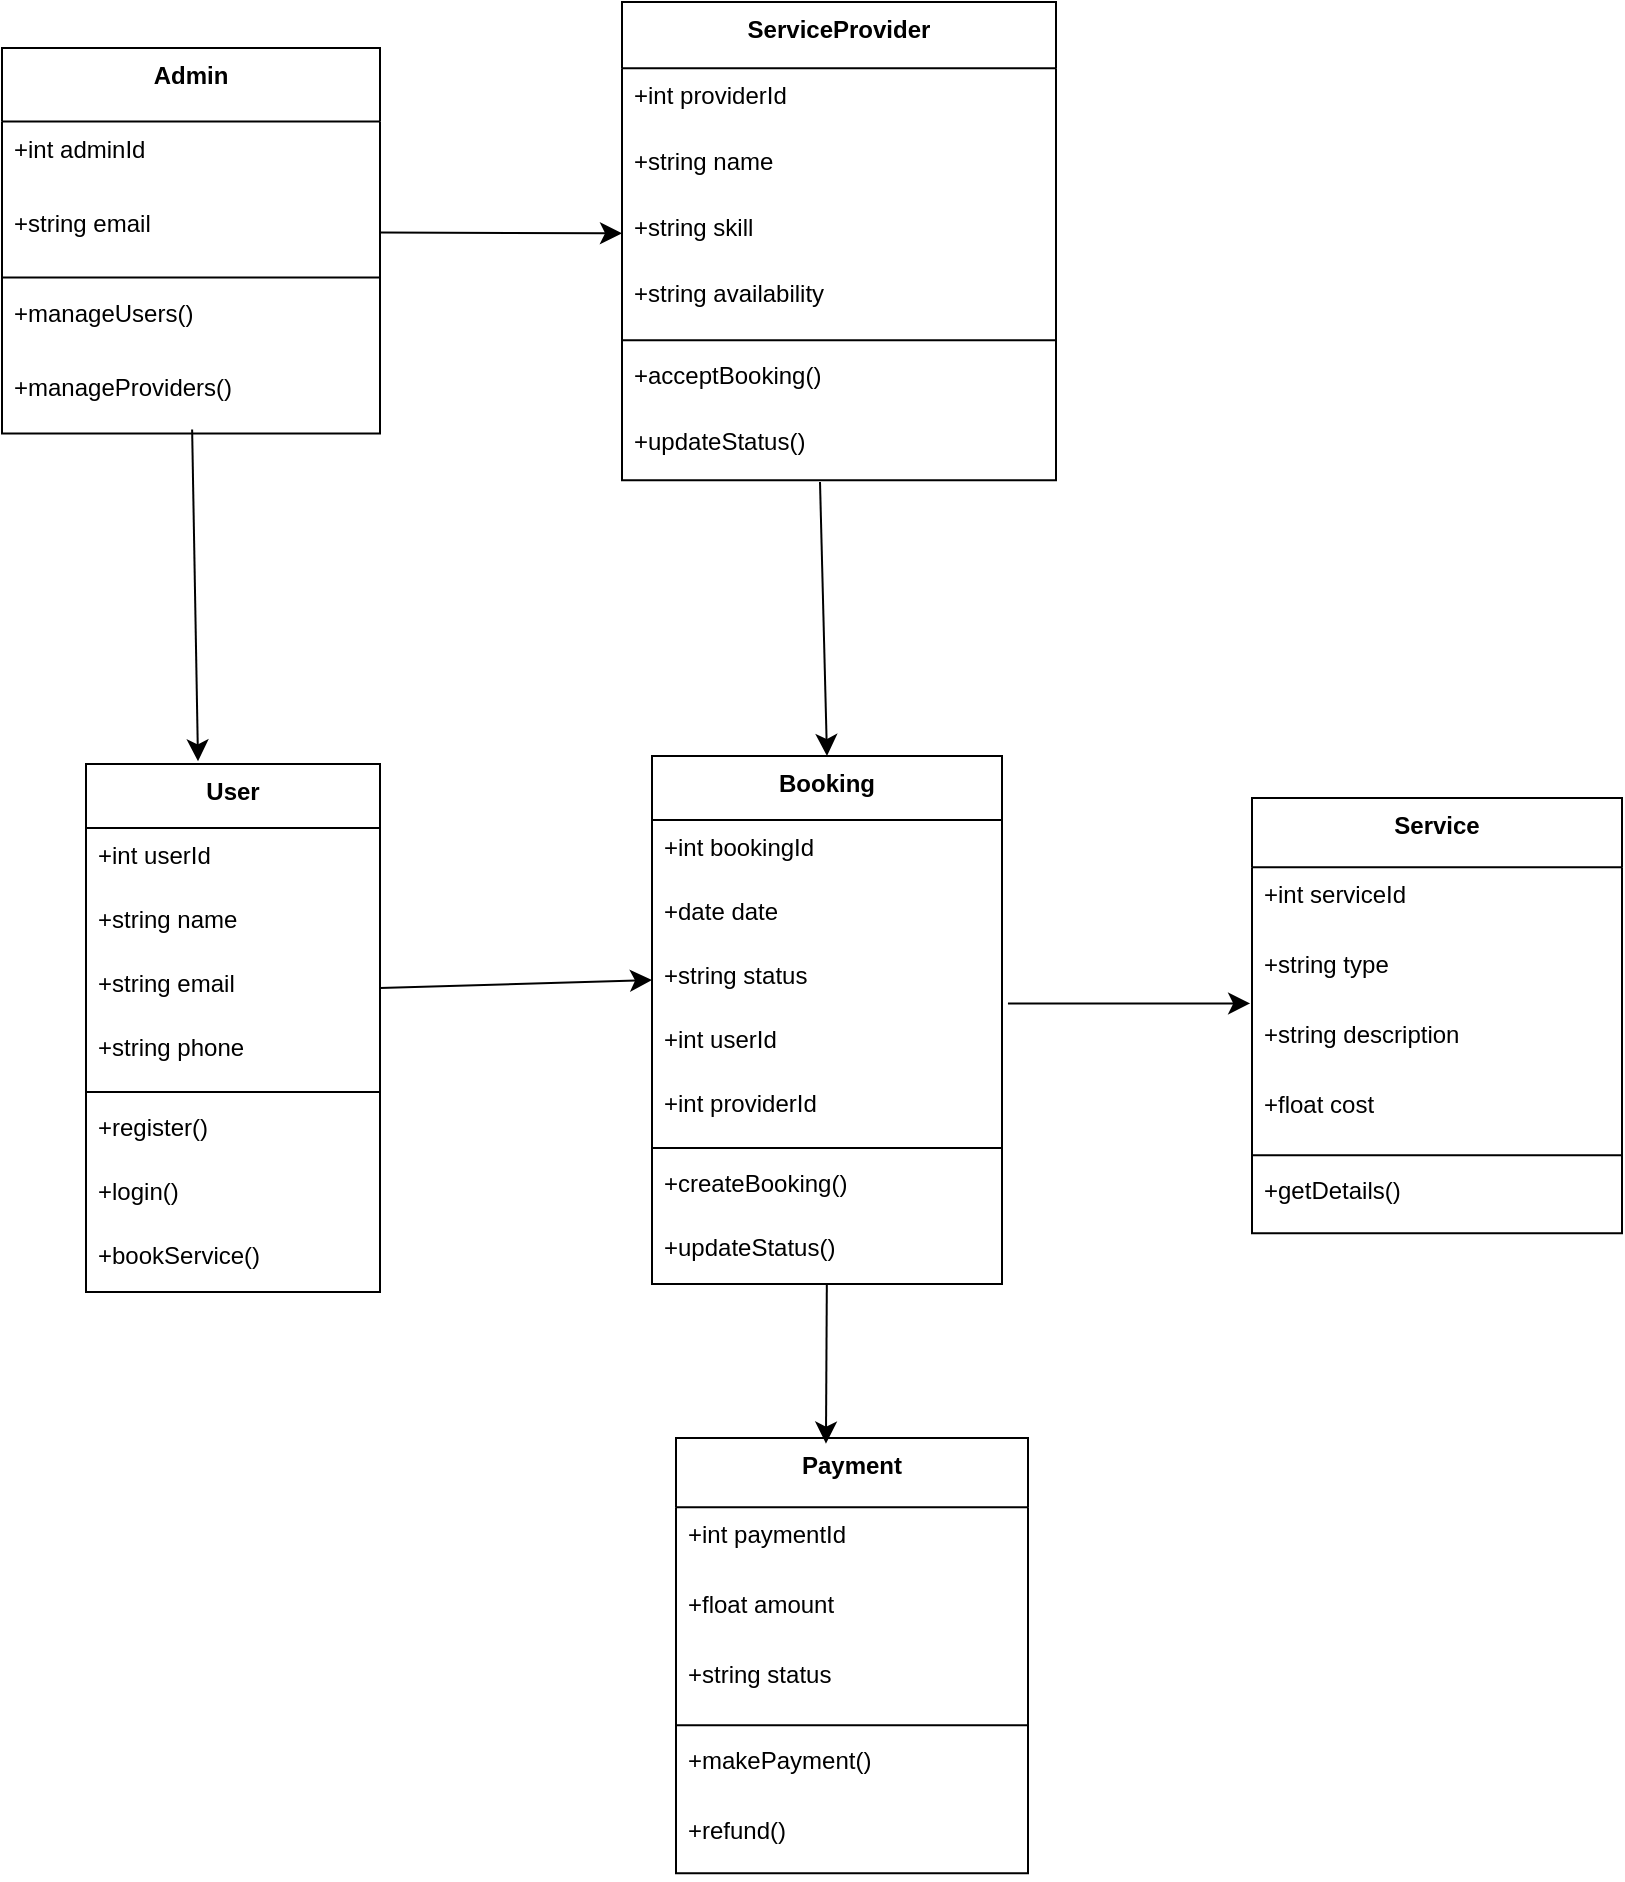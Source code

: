 <mxfile version="26.2.14">
  <diagram name="Page-1" id="_PgcMVCcg0rRS7YVzeQM">
    <mxGraphModel dx="2137" dy="1423" grid="0" gridSize="10" guides="1" tooltips="1" connect="1" arrows="1" fold="1" page="0" pageScale="1" pageWidth="827" pageHeight="1169" math="0" shadow="0">
      <root>
        <mxCell id="0" />
        <mxCell id="1" parent="0" />
        <mxCell id="2" value="User" style="swimlane;fontStyle=1;align=center;verticalAlign=top;childLayout=stackLayout;horizontal=1;startSize=32;horizontalStack=0;resizeParent=1;resizeParentMax=0;resizeLast=0;collapsible=0;marginBottom=0;" parent="1" vertex="1">
          <mxGeometry x="8" y="32" width="147" height="264" as="geometry" />
        </mxCell>
        <mxCell id="3" value="+int userId" style="text;strokeColor=none;fillColor=none;align=left;verticalAlign=top;spacingLeft=4;spacingRight=4;overflow=hidden;rotatable=0;points=[[0,0.5],[1,0.5]];portConstraint=eastwest;" parent="2" vertex="1">
          <mxGeometry y="32" width="147" height="32" as="geometry" />
        </mxCell>
        <mxCell id="4" value="+string name" style="text;strokeColor=none;fillColor=none;align=left;verticalAlign=top;spacingLeft=4;spacingRight=4;overflow=hidden;rotatable=0;points=[[0,0.5],[1,0.5]];portConstraint=eastwest;" parent="2" vertex="1">
          <mxGeometry y="64" width="147" height="32" as="geometry" />
        </mxCell>
        <mxCell id="5" value="+string email" style="text;strokeColor=none;fillColor=none;align=left;verticalAlign=top;spacingLeft=4;spacingRight=4;overflow=hidden;rotatable=0;points=[[0,0.5],[1,0.5]];portConstraint=eastwest;" parent="2" vertex="1">
          <mxGeometry y="96" width="147" height="32" as="geometry" />
        </mxCell>
        <mxCell id="6" value="+string phone" style="text;strokeColor=none;fillColor=none;align=left;verticalAlign=top;spacingLeft=4;spacingRight=4;overflow=hidden;rotatable=0;points=[[0,0.5],[1,0.5]];portConstraint=eastwest;" parent="2" vertex="1">
          <mxGeometry y="128" width="147" height="32" as="geometry" />
        </mxCell>
        <mxCell id="7" style="line;strokeWidth=1;fillColor=none;align=left;verticalAlign=middle;spacingTop=-1;spacingLeft=3;spacingRight=3;rotatable=0;labelPosition=right;points=[];portConstraint=eastwest;strokeColor=inherit;" parent="2" vertex="1">
          <mxGeometry y="160" width="147" height="8" as="geometry" />
        </mxCell>
        <mxCell id="8" value="+register()" style="text;strokeColor=none;fillColor=none;align=left;verticalAlign=top;spacingLeft=4;spacingRight=4;overflow=hidden;rotatable=0;points=[[0,0.5],[1,0.5]];portConstraint=eastwest;" parent="2" vertex="1">
          <mxGeometry y="168" width="147" height="32" as="geometry" />
        </mxCell>
        <mxCell id="9" value="+login()" style="text;strokeColor=none;fillColor=none;align=left;verticalAlign=top;spacingLeft=4;spacingRight=4;overflow=hidden;rotatable=0;points=[[0,0.5],[1,0.5]];portConstraint=eastwest;" parent="2" vertex="1">
          <mxGeometry y="200" width="147" height="32" as="geometry" />
        </mxCell>
        <mxCell id="10" value="+bookService()" style="text;strokeColor=none;fillColor=none;align=left;verticalAlign=top;spacingLeft=4;spacingRight=4;overflow=hidden;rotatable=0;points=[[0,0.5],[1,0.5]];portConstraint=eastwest;" parent="2" vertex="1">
          <mxGeometry y="232" width="147" height="32" as="geometry" />
        </mxCell>
        <mxCell id="11" value="Service" style="swimlane;fontStyle=1;align=center;verticalAlign=top;childLayout=stackLayout;horizontal=1;startSize=34.667;horizontalStack=0;resizeParent=1;resizeParentMax=0;resizeLast=0;collapsible=0;marginBottom=0;" parent="1" vertex="1">
          <mxGeometry x="591" y="49" width="185" height="217.667" as="geometry" />
        </mxCell>
        <mxCell id="12" value="+int serviceId" style="text;strokeColor=none;fillColor=none;align=left;verticalAlign=top;spacingLeft=4;spacingRight=4;overflow=hidden;rotatable=0;points=[[0,0.5],[1,0.5]];portConstraint=eastwest;" parent="11" vertex="1">
          <mxGeometry y="34.667" width="185" height="35" as="geometry" />
        </mxCell>
        <mxCell id="13" value="+string type" style="text;strokeColor=none;fillColor=none;align=left;verticalAlign=top;spacingLeft=4;spacingRight=4;overflow=hidden;rotatable=0;points=[[0,0.5],[1,0.5]];portConstraint=eastwest;" parent="11" vertex="1">
          <mxGeometry y="69.667" width="185" height="35" as="geometry" />
        </mxCell>
        <mxCell id="14" value="+string description" style="text;strokeColor=none;fillColor=none;align=left;verticalAlign=top;spacingLeft=4;spacingRight=4;overflow=hidden;rotatable=0;points=[[0,0.5],[1,0.5]];portConstraint=eastwest;" parent="11" vertex="1">
          <mxGeometry y="104.667" width="185" height="35" as="geometry" />
        </mxCell>
        <mxCell id="15" value="+float cost" style="text;strokeColor=none;fillColor=none;align=left;verticalAlign=top;spacingLeft=4;spacingRight=4;overflow=hidden;rotatable=0;points=[[0,0.5],[1,0.5]];portConstraint=eastwest;" parent="11" vertex="1">
          <mxGeometry y="139.667" width="185" height="35" as="geometry" />
        </mxCell>
        <mxCell id="16" style="line;strokeWidth=1;fillColor=none;align=left;verticalAlign=middle;spacingTop=-1;spacingLeft=3;spacingRight=3;rotatable=0;labelPosition=right;points=[];portConstraint=eastwest;strokeColor=inherit;" parent="11" vertex="1">
          <mxGeometry y="174.667" width="185" height="8" as="geometry" />
        </mxCell>
        <mxCell id="17" value="+getDetails()" style="text;strokeColor=none;fillColor=none;align=left;verticalAlign=top;spacingLeft=4;spacingRight=4;overflow=hidden;rotatable=0;points=[[0,0.5],[1,0.5]];portConstraint=eastwest;" parent="11" vertex="1">
          <mxGeometry y="182.667" width="185" height="35" as="geometry" />
        </mxCell>
        <mxCell id="18" value="Booking" style="swimlane;fontStyle=1;align=center;verticalAlign=top;childLayout=stackLayout;horizontal=1;startSize=32;horizontalStack=0;resizeParent=1;resizeParentMax=0;resizeLast=0;collapsible=0;marginBottom=0;" parent="1" vertex="1">
          <mxGeometry x="291" y="28" width="175" height="264" as="geometry" />
        </mxCell>
        <mxCell id="19" value="+int bookingId" style="text;strokeColor=none;fillColor=none;align=left;verticalAlign=top;spacingLeft=4;spacingRight=4;overflow=hidden;rotatable=0;points=[[0,0.5],[1,0.5]];portConstraint=eastwest;" parent="18" vertex="1">
          <mxGeometry y="32" width="175" height="32" as="geometry" />
        </mxCell>
        <mxCell id="20" value="+date date" style="text;strokeColor=none;fillColor=none;align=left;verticalAlign=top;spacingLeft=4;spacingRight=4;overflow=hidden;rotatable=0;points=[[0,0.5],[1,0.5]];portConstraint=eastwest;" parent="18" vertex="1">
          <mxGeometry y="64" width="175" height="32" as="geometry" />
        </mxCell>
        <mxCell id="21" value="+string status" style="text;strokeColor=none;fillColor=none;align=left;verticalAlign=top;spacingLeft=4;spacingRight=4;overflow=hidden;rotatable=0;points=[[0,0.5],[1,0.5]];portConstraint=eastwest;" parent="18" vertex="1">
          <mxGeometry y="96" width="175" height="32" as="geometry" />
        </mxCell>
        <mxCell id="22" value="+int userId" style="text;strokeColor=none;fillColor=none;align=left;verticalAlign=top;spacingLeft=4;spacingRight=4;overflow=hidden;rotatable=0;points=[[0,0.5],[1,0.5]];portConstraint=eastwest;" parent="18" vertex="1">
          <mxGeometry y="128" width="175" height="32" as="geometry" />
        </mxCell>
        <mxCell id="23" value="+int providerId" style="text;strokeColor=none;fillColor=none;align=left;verticalAlign=top;spacingLeft=4;spacingRight=4;overflow=hidden;rotatable=0;points=[[0,0.5],[1,0.5]];portConstraint=eastwest;" parent="18" vertex="1">
          <mxGeometry y="160" width="175" height="32" as="geometry" />
        </mxCell>
        <mxCell id="24" style="line;strokeWidth=1;fillColor=none;align=left;verticalAlign=middle;spacingTop=-1;spacingLeft=3;spacingRight=3;rotatable=0;labelPosition=right;points=[];portConstraint=eastwest;strokeColor=inherit;" parent="18" vertex="1">
          <mxGeometry y="192" width="175" height="8" as="geometry" />
        </mxCell>
        <mxCell id="25" value="+createBooking()" style="text;strokeColor=none;fillColor=none;align=left;verticalAlign=top;spacingLeft=4;spacingRight=4;overflow=hidden;rotatable=0;points=[[0,0.5],[1,0.5]];portConstraint=eastwest;" parent="18" vertex="1">
          <mxGeometry y="200" width="175" height="32" as="geometry" />
        </mxCell>
        <mxCell id="26" value="+updateStatus()" style="text;strokeColor=none;fillColor=none;align=left;verticalAlign=top;spacingLeft=4;spacingRight=4;overflow=hidden;rotatable=0;points=[[0,0.5],[1,0.5]];portConstraint=eastwest;" parent="18" vertex="1">
          <mxGeometry y="232" width="175" height="32" as="geometry" />
        </mxCell>
        <mxCell id="27" value="ServiceProvider" style="swimlane;fontStyle=1;align=center;verticalAlign=top;childLayout=stackLayout;horizontal=1;startSize=33.143;horizontalStack=0;resizeParent=1;resizeParentMax=0;resizeLast=0;collapsible=0;marginBottom=0;" parent="1" vertex="1">
          <mxGeometry x="276" y="-349" width="217" height="239.143" as="geometry" />
        </mxCell>
        <mxCell id="28" value="+int providerId" style="text;strokeColor=none;fillColor=none;align=left;verticalAlign=top;spacingLeft=4;spacingRight=4;overflow=hidden;rotatable=0;points=[[0,0.5],[1,0.5]];portConstraint=eastwest;" parent="27" vertex="1">
          <mxGeometry y="33.143" width="217" height="33" as="geometry" />
        </mxCell>
        <mxCell id="29" value="+string name" style="text;strokeColor=none;fillColor=none;align=left;verticalAlign=top;spacingLeft=4;spacingRight=4;overflow=hidden;rotatable=0;points=[[0,0.5],[1,0.5]];portConstraint=eastwest;" parent="27" vertex="1">
          <mxGeometry y="66.143" width="217" height="33" as="geometry" />
        </mxCell>
        <mxCell id="30" value="+string skill" style="text;strokeColor=none;fillColor=none;align=left;verticalAlign=top;spacingLeft=4;spacingRight=4;overflow=hidden;rotatable=0;points=[[0,0.5],[1,0.5]];portConstraint=eastwest;" parent="27" vertex="1">
          <mxGeometry y="99.143" width="217" height="33" as="geometry" />
        </mxCell>
        <mxCell id="31" value="+string availability" style="text;strokeColor=none;fillColor=none;align=left;verticalAlign=top;spacingLeft=4;spacingRight=4;overflow=hidden;rotatable=0;points=[[0,0.5],[1,0.5]];portConstraint=eastwest;" parent="27" vertex="1">
          <mxGeometry y="132.143" width="217" height="33" as="geometry" />
        </mxCell>
        <mxCell id="32" style="line;strokeWidth=1;fillColor=none;align=left;verticalAlign=middle;spacingTop=-1;spacingLeft=3;spacingRight=3;rotatable=0;labelPosition=right;points=[];portConstraint=eastwest;strokeColor=inherit;" parent="27" vertex="1">
          <mxGeometry y="165.143" width="217" height="8" as="geometry" />
        </mxCell>
        <mxCell id="33" value="+acceptBooking()" style="text;strokeColor=none;fillColor=none;align=left;verticalAlign=top;spacingLeft=4;spacingRight=4;overflow=hidden;rotatable=0;points=[[0,0.5],[1,0.5]];portConstraint=eastwest;" parent="27" vertex="1">
          <mxGeometry y="173.143" width="217" height="33" as="geometry" />
        </mxCell>
        <mxCell id="34" value="+updateStatus()" style="text;strokeColor=none;fillColor=none;align=left;verticalAlign=top;spacingLeft=4;spacingRight=4;overflow=hidden;rotatable=0;points=[[0,0.5],[1,0.5]];portConstraint=eastwest;" parent="27" vertex="1">
          <mxGeometry y="206.143" width="217" height="33" as="geometry" />
        </mxCell>
        <mxCell id="35" value="Payment" style="swimlane;fontStyle=1;align=center;verticalAlign=top;childLayout=stackLayout;horizontal=1;startSize=34.667;horizontalStack=0;resizeParent=1;resizeParentMax=0;resizeLast=0;collapsible=0;marginBottom=0;" parent="1" vertex="1">
          <mxGeometry x="303" y="369" width="176" height="217.667" as="geometry" />
        </mxCell>
        <mxCell id="36" value="+int paymentId" style="text;strokeColor=none;fillColor=none;align=left;verticalAlign=top;spacingLeft=4;spacingRight=4;overflow=hidden;rotatable=0;points=[[0,0.5],[1,0.5]];portConstraint=eastwest;" parent="35" vertex="1">
          <mxGeometry y="34.667" width="176" height="35" as="geometry" />
        </mxCell>
        <mxCell id="37" value="+float amount" style="text;strokeColor=none;fillColor=none;align=left;verticalAlign=top;spacingLeft=4;spacingRight=4;overflow=hidden;rotatable=0;points=[[0,0.5],[1,0.5]];portConstraint=eastwest;" parent="35" vertex="1">
          <mxGeometry y="69.667" width="176" height="35" as="geometry" />
        </mxCell>
        <mxCell id="38" value="+string status" style="text;strokeColor=none;fillColor=none;align=left;verticalAlign=top;spacingLeft=4;spacingRight=4;overflow=hidden;rotatable=0;points=[[0,0.5],[1,0.5]];portConstraint=eastwest;" parent="35" vertex="1">
          <mxGeometry y="104.667" width="176" height="35" as="geometry" />
        </mxCell>
        <mxCell id="39" style="line;strokeWidth=1;fillColor=none;align=left;verticalAlign=middle;spacingTop=-1;spacingLeft=3;spacingRight=3;rotatable=0;labelPosition=right;points=[];portConstraint=eastwest;strokeColor=inherit;" parent="35" vertex="1">
          <mxGeometry y="139.667" width="176" height="8" as="geometry" />
        </mxCell>
        <mxCell id="40" value="+makePayment()" style="text;strokeColor=none;fillColor=none;align=left;verticalAlign=top;spacingLeft=4;spacingRight=4;overflow=hidden;rotatable=0;points=[[0,0.5],[1,0.5]];portConstraint=eastwest;" parent="35" vertex="1">
          <mxGeometry y="147.667" width="176" height="35" as="geometry" />
        </mxCell>
        <mxCell id="41" value="+refund()" style="text;strokeColor=none;fillColor=none;align=left;verticalAlign=top;spacingLeft=4;spacingRight=4;overflow=hidden;rotatable=0;points=[[0,0.5],[1,0.5]];portConstraint=eastwest;" parent="35" vertex="1">
          <mxGeometry y="182.667" width="176" height="35" as="geometry" />
        </mxCell>
        <mxCell id="42" value="Admin" style="swimlane;fontStyle=1;align=center;verticalAlign=top;childLayout=stackLayout;horizontal=1;startSize=36.8;horizontalStack=0;resizeParent=1;resizeParentMax=0;resizeLast=0;collapsible=0;marginBottom=0;" parent="1" vertex="1">
          <mxGeometry x="-34" y="-326" width="189" height="192.8" as="geometry" />
        </mxCell>
        <mxCell id="43" value="+int adminId" style="text;strokeColor=none;fillColor=none;align=left;verticalAlign=top;spacingLeft=4;spacingRight=4;overflow=hidden;rotatable=0;points=[[0,0.5],[1,0.5]];portConstraint=eastwest;" parent="42" vertex="1">
          <mxGeometry y="36.8" width="189" height="37" as="geometry" />
        </mxCell>
        <mxCell id="44" value="+string email" style="text;strokeColor=none;fillColor=none;align=left;verticalAlign=top;spacingLeft=4;spacingRight=4;overflow=hidden;rotatable=0;points=[[0,0.5],[1,0.5]];portConstraint=eastwest;" parent="42" vertex="1">
          <mxGeometry y="73.8" width="189" height="37" as="geometry" />
        </mxCell>
        <mxCell id="45" style="line;strokeWidth=1;fillColor=none;align=left;verticalAlign=middle;spacingTop=-1;spacingLeft=3;spacingRight=3;rotatable=0;labelPosition=right;points=[];portConstraint=eastwest;strokeColor=inherit;" parent="42" vertex="1">
          <mxGeometry y="110.8" width="189" height="8" as="geometry" />
        </mxCell>
        <mxCell id="46" value="+manageUsers()" style="text;strokeColor=none;fillColor=none;align=left;verticalAlign=top;spacingLeft=4;spacingRight=4;overflow=hidden;rotatable=0;points=[[0,0.5],[1,0.5]];portConstraint=eastwest;" parent="42" vertex="1">
          <mxGeometry y="118.8" width="189" height="37" as="geometry" />
        </mxCell>
        <mxCell id="47" value="+manageProviders()" style="text;strokeColor=none;fillColor=none;align=left;verticalAlign=top;spacingLeft=4;spacingRight=4;overflow=hidden;rotatable=0;points=[[0,0.5],[1,0.5]];portConstraint=eastwest;" parent="42" vertex="1">
          <mxGeometry y="155.8" width="189" height="37" as="geometry" />
        </mxCell>
        <mxCell id="rBZRV64s81pi96cBtOnH-47" value="" style="endArrow=classic;html=1;rounded=0;fontSize=12;startSize=8;endSize=8;curved=1;exitX=1;exitY=0.5;exitDx=0;exitDy=0;entryX=0;entryY=0.5;entryDx=0;entryDy=0;" edge="1" parent="1" source="5" target="21">
          <mxGeometry width="50" height="50" relative="1" as="geometry">
            <mxPoint x="483" y="189" as="sourcePoint" />
            <mxPoint x="533" y="139" as="targetPoint" />
          </mxGeometry>
        </mxCell>
        <mxCell id="rBZRV64s81pi96cBtOnH-49" value="" style="endArrow=classic;html=1;rounded=0;fontSize=12;startSize=8;endSize=8;curved=1;entryX=0.5;entryY=0;entryDx=0;entryDy=0;" edge="1" parent="1" target="18">
          <mxGeometry width="50" height="50" relative="1" as="geometry">
            <mxPoint x="375" y="-109" as="sourcePoint" />
            <mxPoint x="534" y="23" as="targetPoint" />
          </mxGeometry>
        </mxCell>
        <mxCell id="rBZRV64s81pi96cBtOnH-50" value="" style="endArrow=classic;html=1;rounded=0;fontSize=12;startSize=8;endSize=8;curved=1;exitX=1.017;exitY=0.867;exitDx=0;exitDy=0;exitPerimeter=0;entryX=-0.005;entryY=-0.055;entryDx=0;entryDy=0;entryPerimeter=0;" edge="1" parent="1" source="21" target="14">
          <mxGeometry width="50" height="50" relative="1" as="geometry">
            <mxPoint x="484" y="33" as="sourcePoint" />
            <mxPoint x="534" y="-17" as="targetPoint" />
          </mxGeometry>
        </mxCell>
        <mxCell id="rBZRV64s81pi96cBtOnH-51" value="" style="endArrow=classic;html=1;rounded=0;fontSize=12;startSize=8;endSize=8;curved=1;entryX=0.426;entryY=0.013;entryDx=0;entryDy=0;entryPerimeter=0;" edge="1" parent="1" source="26" target="35">
          <mxGeometry width="50" height="50" relative="1" as="geometry">
            <mxPoint x="683" y="303" as="sourcePoint" />
            <mxPoint x="733" y="253" as="targetPoint" />
          </mxGeometry>
        </mxCell>
        <mxCell id="rBZRV64s81pi96cBtOnH-52" value="" style="endArrow=classic;html=1;rounded=0;fontSize=12;startSize=8;endSize=8;curved=1;exitX=0.503;exitY=0.945;exitDx=0;exitDy=0;exitPerimeter=0;entryX=0.381;entryY=-0.005;entryDx=0;entryDy=0;entryPerimeter=0;" edge="1" parent="1" source="47" target="2">
          <mxGeometry width="50" height="50" relative="1" as="geometry">
            <mxPoint x="248" y="9" as="sourcePoint" />
            <mxPoint x="298" y="-41" as="targetPoint" />
          </mxGeometry>
        </mxCell>
        <mxCell id="rBZRV64s81pi96cBtOnH-53" value="" style="endArrow=classic;html=1;rounded=0;fontSize=12;startSize=8;endSize=8;curved=1;exitX=1;exitY=0.5;exitDx=0;exitDy=0;entryX=0;entryY=0.5;entryDx=0;entryDy=0;" edge="1" parent="1" source="44" target="30">
          <mxGeometry width="50" height="50" relative="1" as="geometry">
            <mxPoint x="248" y="9" as="sourcePoint" />
            <mxPoint x="298" y="-41" as="targetPoint" />
          </mxGeometry>
        </mxCell>
      </root>
    </mxGraphModel>
  </diagram>
</mxfile>
